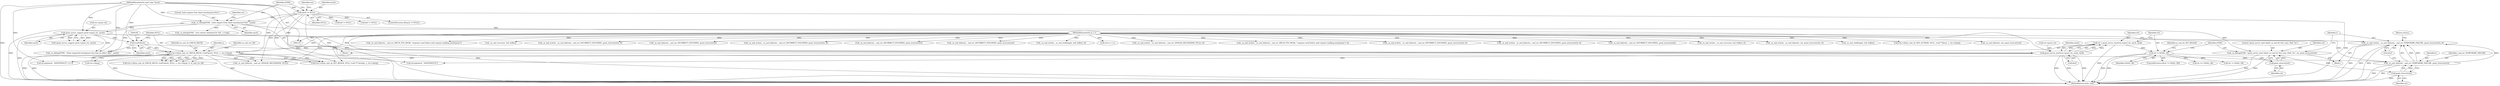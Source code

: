 digraph "0_jabberd2_8416ae54ecefa670534f27a31db71d048b9c7f16_0@API" {
"1000225" [label="(Call,_sx_nad_write(s, _sx_sasl_failure(s, _sasl_err_TEMPORARY_FAILURE, gsasl_strerror(ret)), 0))"];
"1000227" [label="(Call,_sx_sasl_failure(s, _sasl_err_TEMPORARY_FAILURE, gsasl_strerror(ret)))"];
"1000181" [label="(Call,(ctx->cb)(sx_sasl_cb_CHECK_MECH, (void*)mech, NULL, s, ctx->cbarg))"];
"1000183" [label="(Call,(void*)mech)"];
"1000175" [label="(Call,gsasl_server_support_p(ctx->gsasl_ctx, mech))"];
"1000168" [label="(Call,_sx_debug(ZONE, \"auth request from client (mechanism=%s)\", mech))"];
"1000164" [label="(Call,mech != NULL)"];
"1000123" [label="(MethodParameterIn,const char *mech)"];
"1000120" [label="(MethodParameterIn,sx_t s)"];
"1000230" [label="(Call,gsasl_strerror(ret))"];
"1000219" [label="(Call,_sx_debug(ZONE, \"gsasl_server_start failed, no sasl for this conn; (%d): %s\", ret, gsasl_strerror(ret)))"];
"1000223" [label="(Call,gsasl_strerror(ret))"];
"1000215" [label="(Call,ret != GSASL_OK)"];
"1000205" [label="(Call,ret = gsasl_server_start(ctx->gsasl_ctx, mech, &sd))"];
"1000207" [label="(Call,gsasl_server_start(ctx->gsasl_ctx, mech, &sd))"];
"1000175" [label="(Call,gsasl_server_support_p(ctx->gsasl_ctx, mech))"];
"1000188" [label="(Call,ctx->cbarg)"];
"1000166" [label="(Identifier,NULL)"];
"1000206" [label="(Identifier,ret)"];
"1000735" [label="(Call,_sx_sasl_failure(s, _sasl_err_INCORRECT_ENCODING, gsasl_strerror(ret)))"];
"1000183" [label="(Call,(void*)mech)"];
"1000626" [label="(Call,_sx_nad_write(s, _sx_sasl_success(s, buf, buflen), 0))"];
"1000577" [label="(Call,buf != NULL)"];
"1000223" [label="(Call,gsasl_strerror(ret))"];
"1000797" [label="(Call,_sx_nad_write(s, _sx_sasl_failure(s, out, gsasl_strerror(ret)), 0))"];
"1000215" [label="(Call,ret != GSASL_OK)"];
"1000718" [label="(Call,_sx_sasl_challenge(s, buf, buflen))"];
"1000169" [label="(Identifier,ZONE)"];
"1000433" [label="(Call,(ctx->cb)(sx_sasl_cb_GEN_AUTHZID, NULL, (void **)&out, s, ctx->cbarg))"];
"1000208" [label="(Call,ctx->gsasl_ctx)"];
"1000599" [label="(Call,buf != NULL)"];
"1000167" [label="(Block,)"];
"1000228" [label="(Identifier,s)"];
"1000221" [label="(Literal,\"gsasl_server_start failed, no sasl for this conn; (%d): %s\")"];
"1000222" [label="(Identifier,ret)"];
"1000805" [label="(MethodReturn,static void)"];
"1000176" [label="(Call,ctx->gsasl_ctx)"];
"1000231" [label="(Identifier,ret)"];
"1000182" [label="(Identifier,sx_sasl_cb_CHECK_MECH)"];
"1000532" [label="(Identifier,ret)"];
"1000217" [label="(Identifier,GSASL_OK)"];
"1000233" [label="(Return,return;)"];
"1000205" [label="(Call,ret = gsasl_server_start(ctx->gsasl_ctx, mech, &sd))"];
"1000211" [label="(Identifier,mech)"];
"1000187" [label="(Identifier,s)"];
"1000120" [label="(MethodParameterIn,sx_t s)"];
"1000427" [label="(Call,strcmp(mech, \"ANONYMOUS\") == 0)"];
"1000214" [label="(ControlStructure,if(ret != GSASL_OK))"];
"1000799" [label="(Call,_sx_sasl_failure(s, out, gsasl_strerror(ret)))"];
"1000232" [label="(Literal,0)"];
"1000230" [label="(Call,gsasl_strerror(ret))"];
"1000409" [label="(Call,_sx_debug(ZONE, \"sasl context initialised for %d\", s->tag))"];
"1000571" [label="(Call,_sx_sasl_failure(s, _sasl_err_MECH_TOO_WEAK, \"response send before auth request enabling mechanism\"))"];
"1000229" [label="(Identifier,_sasl_err_TEMPORARY_FAILURE)"];
"1000207" [label="(Call,gsasl_server_start(ctx->gsasl_ctx, mech, &sd))"];
"1000628" [label="(Call,_sx_sasl_success(s, buf, buflen))"];
"1000733" [label="(Call,_sx_nad_write(s, _sx_sasl_failure(s, _sasl_err_INCORRECT_ENCODING, gsasl_strerror(ret)), 0))"];
"1000165" [label="(Identifier,mech)"];
"1000123" [label="(MethodParameterIn,const char *mech)"];
"1000164" [label="(Call,mech != NULL)"];
"1000174" [label="(Call,!gsasl_server_support_p(ctx->gsasl_ctx, mech))"];
"1000235" [label="(Identifier,sx_sasl_cb_GET_REALM)"];
"1000553" [label="(Call,_sx_sasl_failure(s, _sasl_err_INCORRECT_ENCODING, gsasl_strerror(ret)))"];
"1000605" [label="(Call,ret == GSASL_OK)"];
"1000171" [label="(Identifier,mech)"];
"1000219" [label="(Call,_sx_debug(ZONE, \"gsasl_server_start failed, no sasl for this conn; (%d): %s\", ret, gsasl_strerror(ret)))"];
"1000163" [label="(ControlStructure,if(mech != NULL))"];
"1000504" [label="(Call,_sx_nad_write(s, _sx_sasl_failure(s, _sasl_err_INCORRECT_ENCODING, gsasl_strerror(ret)), 0))"];
"1000506" [label="(Call,_sx_sasl_failure(s, _sasl_err_INCORRECT_ENCODING, gsasl_strerror(ret)))"];
"1000177" [label="(Identifier,ctx)"];
"1000673" [label="(Call,_sx_sasl_failure(s, _sasl_err_INCORRECT_ENCODING, gsasl_strerror(ret)))"];
"1000218" [label="(Block,)"];
"1000220" [label="(Identifier,ZONE)"];
"1000234" [label="(Call,(ctx->cb)(sx_sasl_cb_GET_REALM, NULL, (void **) &realm, s, ctx->cbarg))"];
"1000191" [label="(Identifier,sx_sasl_ret_OK)"];
"1000224" [label="(Identifier,ret)"];
"1000168" [label="(Call,_sx_debug(ZONE, \"auth request from client (mechanism=%s)\", mech))"];
"1000193" [label="(Call,_sx_debug(ZONE, \"client requested mechanism (%s) that we didn't offer\", mech))"];
"1000185" [label="(Identifier,mech)"];
"1000216" [label="(Identifier,ret)"];
"1000179" [label="(Identifier,mech)"];
"1000716" [label="(Call,_sx_nad_write(s, _sx_sasl_challenge(s, buf, buflen), 0))"];
"1000263" [label="(Call,sctx->s = s)"];
"1000197" [label="(Call,_sx_nad_write(s, _sx_sasl_failure(s, _sasl_err_INVALID_MECHANISM, NULL), 0))"];
"1000226" [label="(Identifier,s)"];
"1000180" [label="(Call,(ctx->cb)(sx_sasl_cb_CHECK_MECH, (void*)mech, NULL, s, ctx->cbarg) != sx_sasl_ret_OK)"];
"1000170" [label="(Literal,\"auth request from client (mechanism=%s)\")"];
"1000428" [label="(Call,strcmp(mech, \"ANONYMOUS\"))"];
"1000181" [label="(Call,(ctx->cb)(sx_sasl_cb_CHECK_MECH, (void*)mech, NULL, s, ctx->cbarg))"];
"1000569" [label="(Call,_sx_nad_write(s, _sx_sasl_failure(s, _sasl_err_MECH_TOO_WEAK, \"response send before auth request enabling mechanism\"), 0))"];
"1000186" [label="(Identifier,NULL)"];
"1000212" [label="(Call,&sd)"];
"1000199" [label="(Call,_sx_sasl_failure(s, _sasl_err_INVALID_MECHANISM, NULL))"];
"1000671" [label="(Call,_sx_nad_write(s, _sx_sasl_failure(s, _sasl_err_INCORRECT_ENCODING, gsasl_strerror(ret)), 0))"];
"1000551" [label="(Call,_sx_nad_write(s, _sx_sasl_failure(s, _sasl_err_INCORRECT_ENCODING, gsasl_strerror(ret)), 0))"];
"1000227" [label="(Call,_sx_sasl_failure(s, _sasl_err_TEMPORARY_FAILURE, gsasl_strerror(ret)))"];
"1000494" [label="(Call,ret != GSASL_OK)"];
"1000225" [label="(Call,_sx_nad_write(s, _sx_sasl_failure(s, _sasl_err_TEMPORARY_FAILURE, gsasl_strerror(ret)), 0))"];
"1000225" -> "1000218"  [label="AST: "];
"1000225" -> "1000232"  [label="CFG: "];
"1000226" -> "1000225"  [label="AST: "];
"1000227" -> "1000225"  [label="AST: "];
"1000232" -> "1000225"  [label="AST: "];
"1000233" -> "1000225"  [label="CFG: "];
"1000225" -> "1000805"  [label="DDG: "];
"1000225" -> "1000805"  [label="DDG: "];
"1000225" -> "1000805"  [label="DDG: "];
"1000227" -> "1000225"  [label="DDG: "];
"1000227" -> "1000225"  [label="DDG: "];
"1000227" -> "1000225"  [label="DDG: "];
"1000120" -> "1000225"  [label="DDG: "];
"1000227" -> "1000230"  [label="CFG: "];
"1000228" -> "1000227"  [label="AST: "];
"1000229" -> "1000227"  [label="AST: "];
"1000230" -> "1000227"  [label="AST: "];
"1000232" -> "1000227"  [label="CFG: "];
"1000227" -> "1000805"  [label="DDG: "];
"1000227" -> "1000805"  [label="DDG: "];
"1000181" -> "1000227"  [label="DDG: "];
"1000120" -> "1000227"  [label="DDG: "];
"1000230" -> "1000227"  [label="DDG: "];
"1000181" -> "1000180"  [label="AST: "];
"1000181" -> "1000188"  [label="CFG: "];
"1000182" -> "1000181"  [label="AST: "];
"1000183" -> "1000181"  [label="AST: "];
"1000186" -> "1000181"  [label="AST: "];
"1000187" -> "1000181"  [label="AST: "];
"1000188" -> "1000181"  [label="AST: "];
"1000191" -> "1000181"  [label="CFG: "];
"1000181" -> "1000805"  [label="DDG: "];
"1000181" -> "1000805"  [label="DDG: "];
"1000181" -> "1000805"  [label="DDG: "];
"1000181" -> "1000805"  [label="DDG: "];
"1000181" -> "1000180"  [label="DDG: "];
"1000181" -> "1000180"  [label="DDG: "];
"1000181" -> "1000180"  [label="DDG: "];
"1000181" -> "1000180"  [label="DDG: "];
"1000181" -> "1000180"  [label="DDG: "];
"1000183" -> "1000181"  [label="DDG: "];
"1000164" -> "1000181"  [label="DDG: "];
"1000120" -> "1000181"  [label="DDG: "];
"1000181" -> "1000199"  [label="DDG: "];
"1000181" -> "1000199"  [label="DDG: "];
"1000181" -> "1000234"  [label="DDG: "];
"1000181" -> "1000234"  [label="DDG: "];
"1000181" -> "1000234"  [label="DDG: "];
"1000183" -> "1000185"  [label="CFG: "];
"1000184" -> "1000183"  [label="AST: "];
"1000185" -> "1000183"  [label="AST: "];
"1000186" -> "1000183"  [label="CFG: "];
"1000175" -> "1000183"  [label="DDG: "];
"1000123" -> "1000183"  [label="DDG: "];
"1000183" -> "1000193"  [label="DDG: "];
"1000183" -> "1000207"  [label="DDG: "];
"1000175" -> "1000174"  [label="AST: "];
"1000175" -> "1000179"  [label="CFG: "];
"1000176" -> "1000175"  [label="AST: "];
"1000179" -> "1000175"  [label="AST: "];
"1000174" -> "1000175"  [label="CFG: "];
"1000175" -> "1000805"  [label="DDG: "];
"1000175" -> "1000174"  [label="DDG: "];
"1000175" -> "1000174"  [label="DDG: "];
"1000168" -> "1000175"  [label="DDG: "];
"1000123" -> "1000175"  [label="DDG: "];
"1000175" -> "1000193"  [label="DDG: "];
"1000175" -> "1000207"  [label="DDG: "];
"1000175" -> "1000207"  [label="DDG: "];
"1000168" -> "1000167"  [label="AST: "];
"1000168" -> "1000171"  [label="CFG: "];
"1000169" -> "1000168"  [label="AST: "];
"1000170" -> "1000168"  [label="AST: "];
"1000171" -> "1000168"  [label="AST: "];
"1000177" -> "1000168"  [label="CFG: "];
"1000168" -> "1000805"  [label="DDG: "];
"1000164" -> "1000168"  [label="DDG: "];
"1000123" -> "1000168"  [label="DDG: "];
"1000168" -> "1000193"  [label="DDG: "];
"1000168" -> "1000219"  [label="DDG: "];
"1000168" -> "1000409"  [label="DDG: "];
"1000164" -> "1000163"  [label="AST: "];
"1000164" -> "1000166"  [label="CFG: "];
"1000165" -> "1000164"  [label="AST: "];
"1000166" -> "1000164"  [label="AST: "];
"1000169" -> "1000164"  [label="CFG: "];
"1000532" -> "1000164"  [label="CFG: "];
"1000164" -> "1000805"  [label="DDG: "];
"1000164" -> "1000805"  [label="DDG: "];
"1000164" -> "1000805"  [label="DDG: "];
"1000123" -> "1000164"  [label="DDG: "];
"1000164" -> "1000199"  [label="DDG: "];
"1000164" -> "1000234"  [label="DDG: "];
"1000164" -> "1000577"  [label="DDG: "];
"1000164" -> "1000599"  [label="DDG: "];
"1000123" -> "1000119"  [label="AST: "];
"1000123" -> "1000805"  [label="DDG: "];
"1000123" -> "1000193"  [label="DDG: "];
"1000123" -> "1000207"  [label="DDG: "];
"1000123" -> "1000427"  [label="DDG: "];
"1000123" -> "1000428"  [label="DDG: "];
"1000120" -> "1000119"  [label="AST: "];
"1000120" -> "1000805"  [label="DDG: "];
"1000120" -> "1000197"  [label="DDG: "];
"1000120" -> "1000199"  [label="DDG: "];
"1000120" -> "1000234"  [label="DDG: "];
"1000120" -> "1000263"  [label="DDG: "];
"1000120" -> "1000433"  [label="DDG: "];
"1000120" -> "1000504"  [label="DDG: "];
"1000120" -> "1000506"  [label="DDG: "];
"1000120" -> "1000551"  [label="DDG: "];
"1000120" -> "1000553"  [label="DDG: "];
"1000120" -> "1000569"  [label="DDG: "];
"1000120" -> "1000571"  [label="DDG: "];
"1000120" -> "1000626"  [label="DDG: "];
"1000120" -> "1000628"  [label="DDG: "];
"1000120" -> "1000671"  [label="DDG: "];
"1000120" -> "1000673"  [label="DDG: "];
"1000120" -> "1000716"  [label="DDG: "];
"1000120" -> "1000718"  [label="DDG: "];
"1000120" -> "1000733"  [label="DDG: "];
"1000120" -> "1000735"  [label="DDG: "];
"1000120" -> "1000797"  [label="DDG: "];
"1000120" -> "1000799"  [label="DDG: "];
"1000230" -> "1000231"  [label="CFG: "];
"1000231" -> "1000230"  [label="AST: "];
"1000230" -> "1000805"  [label="DDG: "];
"1000219" -> "1000230"  [label="DDG: "];
"1000219" -> "1000218"  [label="AST: "];
"1000219" -> "1000223"  [label="CFG: "];
"1000220" -> "1000219"  [label="AST: "];
"1000221" -> "1000219"  [label="AST: "];
"1000222" -> "1000219"  [label="AST: "];
"1000223" -> "1000219"  [label="AST: "];
"1000226" -> "1000219"  [label="CFG: "];
"1000219" -> "1000805"  [label="DDG: "];
"1000219" -> "1000805"  [label="DDG: "];
"1000223" -> "1000219"  [label="DDG: "];
"1000223" -> "1000224"  [label="CFG: "];
"1000224" -> "1000223"  [label="AST: "];
"1000215" -> "1000223"  [label="DDG: "];
"1000215" -> "1000214"  [label="AST: "];
"1000215" -> "1000217"  [label="CFG: "];
"1000216" -> "1000215"  [label="AST: "];
"1000217" -> "1000215"  [label="AST: "];
"1000220" -> "1000215"  [label="CFG: "];
"1000235" -> "1000215"  [label="CFG: "];
"1000215" -> "1000805"  [label="DDG: "];
"1000215" -> "1000805"  [label="DDG: "];
"1000205" -> "1000215"  [label="DDG: "];
"1000215" -> "1000494"  [label="DDG: "];
"1000215" -> "1000605"  [label="DDG: "];
"1000205" -> "1000167"  [label="AST: "];
"1000205" -> "1000207"  [label="CFG: "];
"1000206" -> "1000205"  [label="AST: "];
"1000207" -> "1000205"  [label="AST: "];
"1000216" -> "1000205"  [label="CFG: "];
"1000205" -> "1000805"  [label="DDG: "];
"1000207" -> "1000205"  [label="DDG: "];
"1000207" -> "1000205"  [label="DDG: "];
"1000207" -> "1000205"  [label="DDG: "];
"1000207" -> "1000212"  [label="CFG: "];
"1000208" -> "1000207"  [label="AST: "];
"1000211" -> "1000207"  [label="AST: "];
"1000212" -> "1000207"  [label="AST: "];
"1000207" -> "1000805"  [label="DDG: "];
"1000207" -> "1000805"  [label="DDG: "];
"1000207" -> "1000805"  [label="DDG: "];
"1000207" -> "1000427"  [label="DDG: "];
"1000207" -> "1000428"  [label="DDG: "];
}
